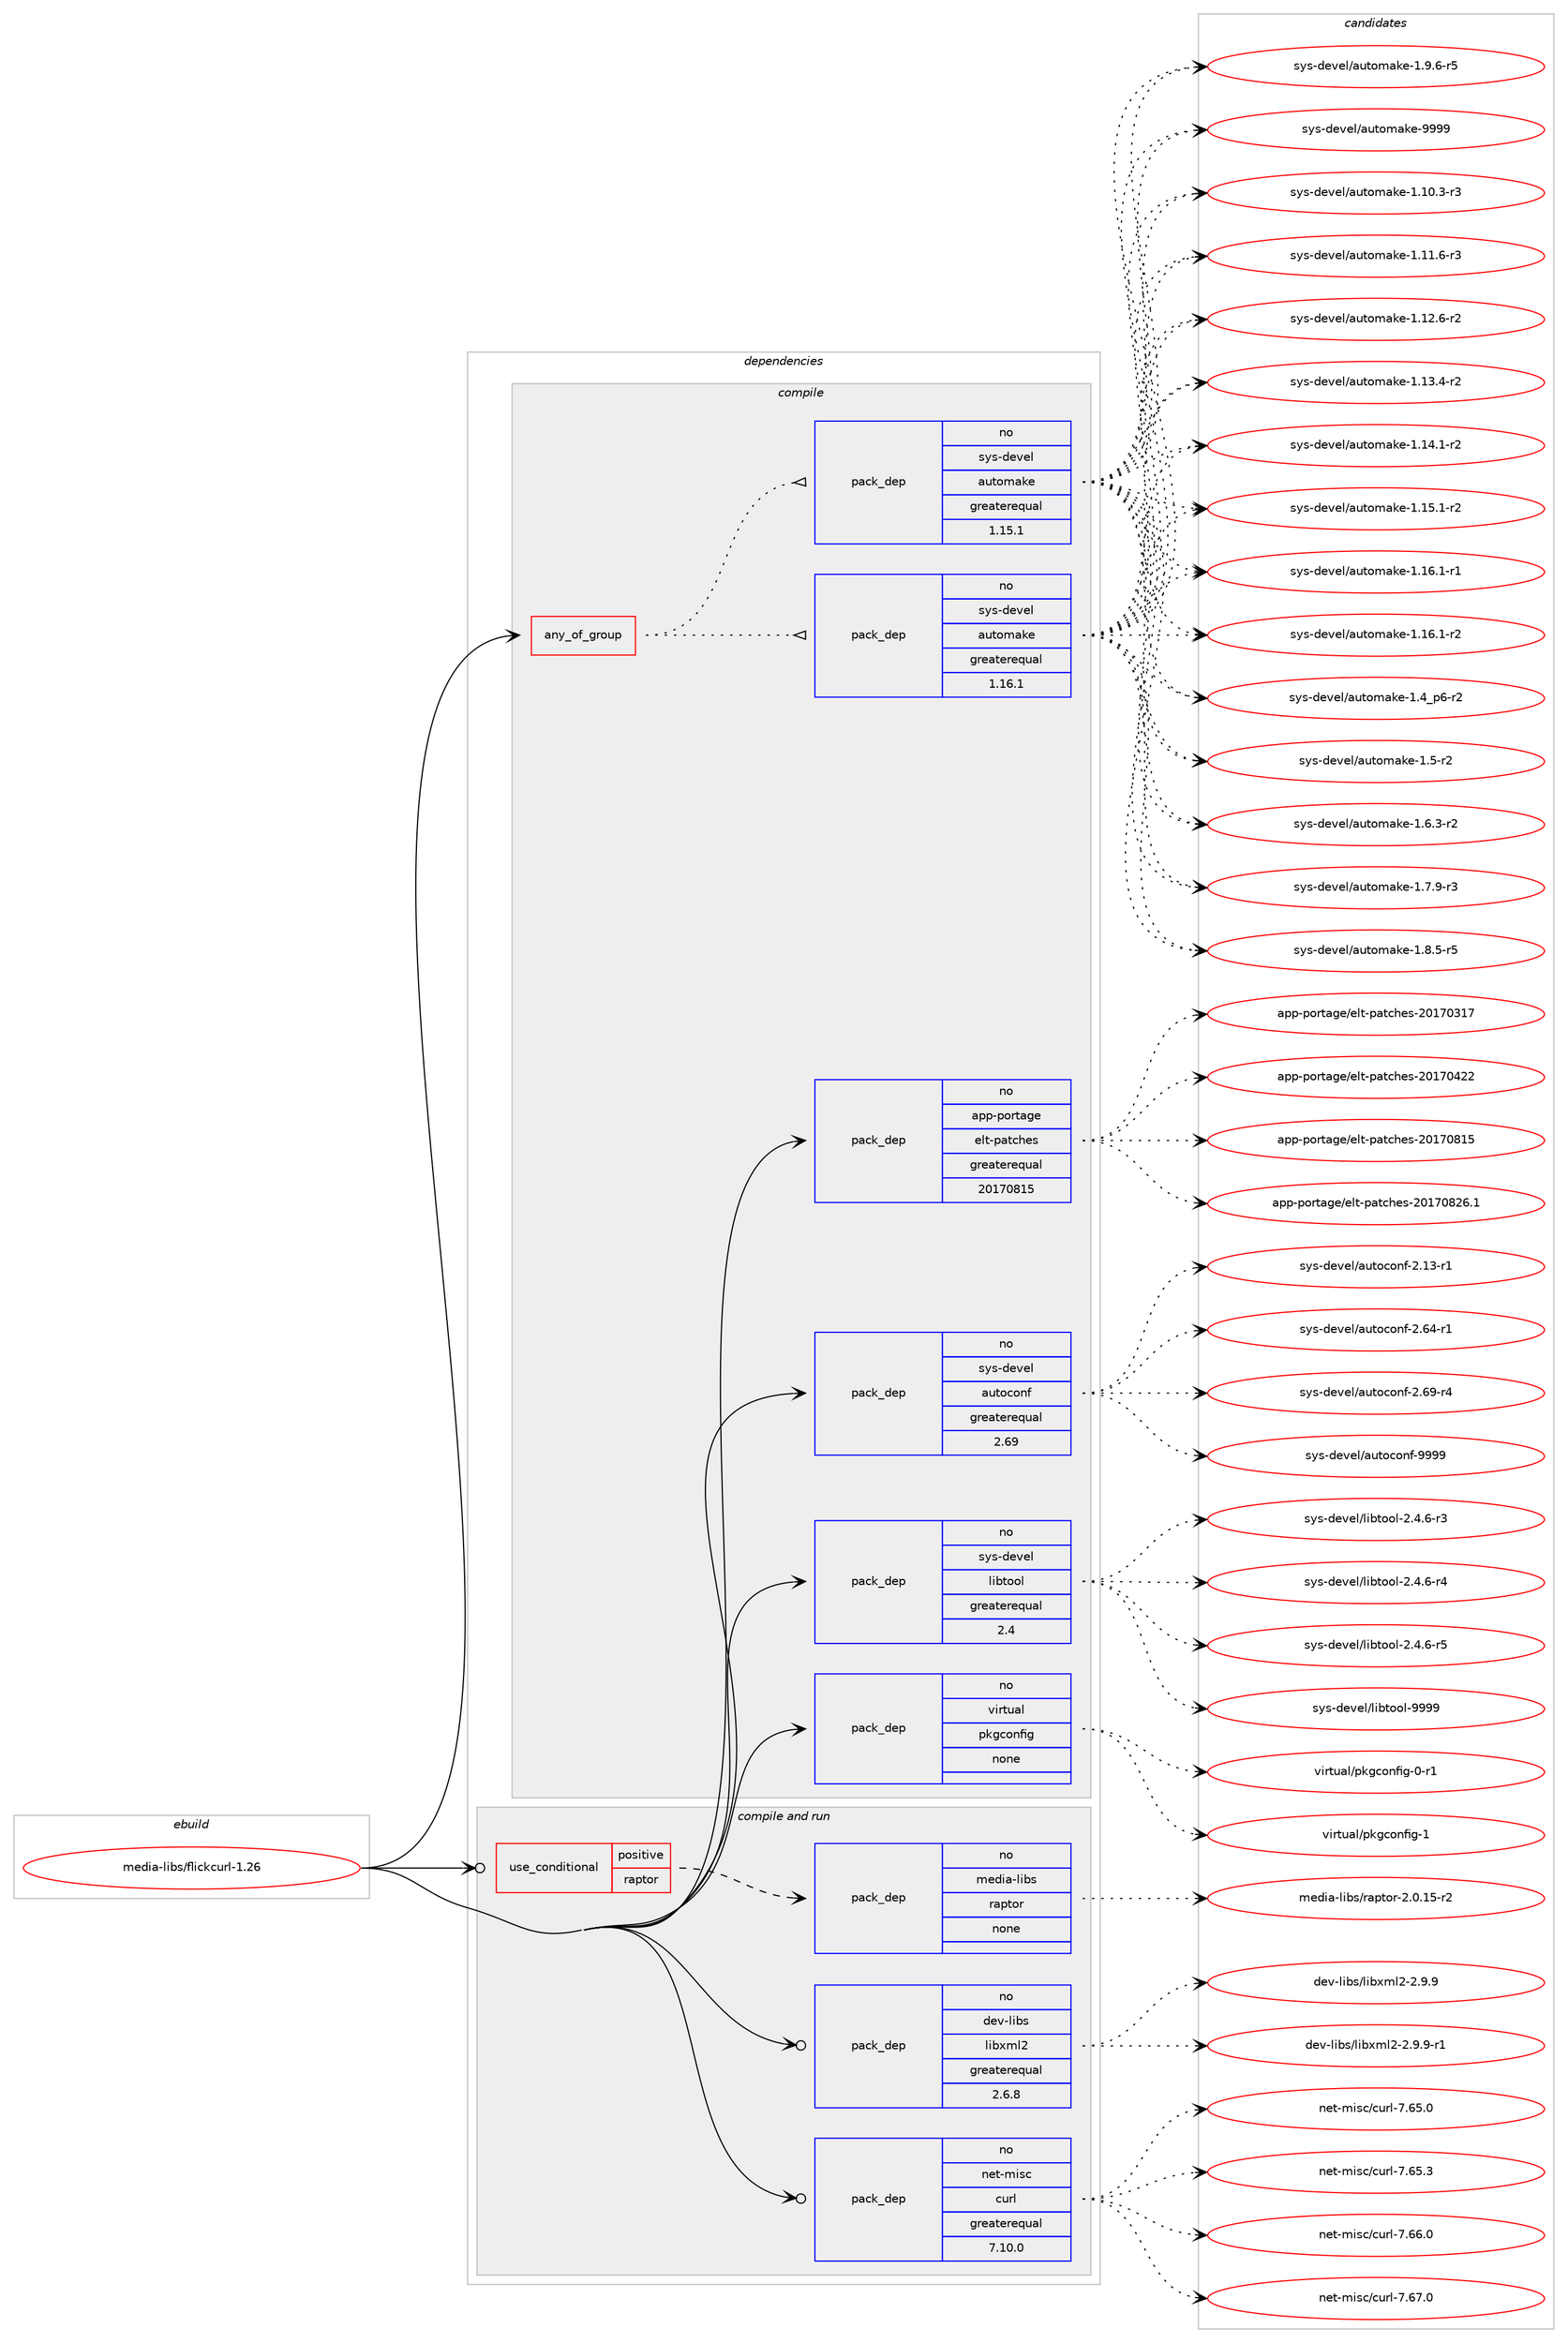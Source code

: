 digraph prolog {

# *************
# Graph options
# *************

newrank=true;
concentrate=true;
compound=true;
graph [rankdir=LR,fontname=Helvetica,fontsize=10,ranksep=1.5];#, ranksep=2.5, nodesep=0.2];
edge  [arrowhead=vee];
node  [fontname=Helvetica,fontsize=10];

# **********
# The ebuild
# **********

subgraph cluster_leftcol {
color=gray;
rank=same;
label=<<i>ebuild</i>>;
id [label="media-libs/flickcurl-1.26", color=red, width=4, href="../media-libs/flickcurl-1.26.svg"];
}

# ****************
# The dependencies
# ****************

subgraph cluster_midcol {
color=gray;
label=<<i>dependencies</i>>;
subgraph cluster_compile {
fillcolor="#eeeeee";
style=filled;
label=<<i>compile</i>>;
subgraph any13197 {
dependency785020 [label=<<TABLE BORDER="0" CELLBORDER="1" CELLSPACING="0" CELLPADDING="4"><TR><TD CELLPADDING="10">any_of_group</TD></TR></TABLE>>, shape=none, color=red];subgraph pack580530 {
dependency785021 [label=<<TABLE BORDER="0" CELLBORDER="1" CELLSPACING="0" CELLPADDING="4" WIDTH="220"><TR><TD ROWSPAN="6" CELLPADDING="30">pack_dep</TD></TR><TR><TD WIDTH="110">no</TD></TR><TR><TD>sys-devel</TD></TR><TR><TD>automake</TD></TR><TR><TD>greaterequal</TD></TR><TR><TD>1.16.1</TD></TR></TABLE>>, shape=none, color=blue];
}
dependency785020:e -> dependency785021:w [weight=20,style="dotted",arrowhead="oinv"];
subgraph pack580531 {
dependency785022 [label=<<TABLE BORDER="0" CELLBORDER="1" CELLSPACING="0" CELLPADDING="4" WIDTH="220"><TR><TD ROWSPAN="6" CELLPADDING="30">pack_dep</TD></TR><TR><TD WIDTH="110">no</TD></TR><TR><TD>sys-devel</TD></TR><TR><TD>automake</TD></TR><TR><TD>greaterequal</TD></TR><TR><TD>1.15.1</TD></TR></TABLE>>, shape=none, color=blue];
}
dependency785020:e -> dependency785022:w [weight=20,style="dotted",arrowhead="oinv"];
}
id:e -> dependency785020:w [weight=20,style="solid",arrowhead="vee"];
subgraph pack580532 {
dependency785023 [label=<<TABLE BORDER="0" CELLBORDER="1" CELLSPACING="0" CELLPADDING="4" WIDTH="220"><TR><TD ROWSPAN="6" CELLPADDING="30">pack_dep</TD></TR><TR><TD WIDTH="110">no</TD></TR><TR><TD>app-portage</TD></TR><TR><TD>elt-patches</TD></TR><TR><TD>greaterequal</TD></TR><TR><TD>20170815</TD></TR></TABLE>>, shape=none, color=blue];
}
id:e -> dependency785023:w [weight=20,style="solid",arrowhead="vee"];
subgraph pack580533 {
dependency785024 [label=<<TABLE BORDER="0" CELLBORDER="1" CELLSPACING="0" CELLPADDING="4" WIDTH="220"><TR><TD ROWSPAN="6" CELLPADDING="30">pack_dep</TD></TR><TR><TD WIDTH="110">no</TD></TR><TR><TD>sys-devel</TD></TR><TR><TD>autoconf</TD></TR><TR><TD>greaterequal</TD></TR><TR><TD>2.69</TD></TR></TABLE>>, shape=none, color=blue];
}
id:e -> dependency785024:w [weight=20,style="solid",arrowhead="vee"];
subgraph pack580534 {
dependency785025 [label=<<TABLE BORDER="0" CELLBORDER="1" CELLSPACING="0" CELLPADDING="4" WIDTH="220"><TR><TD ROWSPAN="6" CELLPADDING="30">pack_dep</TD></TR><TR><TD WIDTH="110">no</TD></TR><TR><TD>sys-devel</TD></TR><TR><TD>libtool</TD></TR><TR><TD>greaterequal</TD></TR><TR><TD>2.4</TD></TR></TABLE>>, shape=none, color=blue];
}
id:e -> dependency785025:w [weight=20,style="solid",arrowhead="vee"];
subgraph pack580535 {
dependency785026 [label=<<TABLE BORDER="0" CELLBORDER="1" CELLSPACING="0" CELLPADDING="4" WIDTH="220"><TR><TD ROWSPAN="6" CELLPADDING="30">pack_dep</TD></TR><TR><TD WIDTH="110">no</TD></TR><TR><TD>virtual</TD></TR><TR><TD>pkgconfig</TD></TR><TR><TD>none</TD></TR><TR><TD></TD></TR></TABLE>>, shape=none, color=blue];
}
id:e -> dependency785026:w [weight=20,style="solid",arrowhead="vee"];
}
subgraph cluster_compileandrun {
fillcolor="#eeeeee";
style=filled;
label=<<i>compile and run</i>>;
subgraph cond190872 {
dependency785027 [label=<<TABLE BORDER="0" CELLBORDER="1" CELLSPACING="0" CELLPADDING="4"><TR><TD ROWSPAN="3" CELLPADDING="10">use_conditional</TD></TR><TR><TD>positive</TD></TR><TR><TD>raptor</TD></TR></TABLE>>, shape=none, color=red];
subgraph pack580536 {
dependency785028 [label=<<TABLE BORDER="0" CELLBORDER="1" CELLSPACING="0" CELLPADDING="4" WIDTH="220"><TR><TD ROWSPAN="6" CELLPADDING="30">pack_dep</TD></TR><TR><TD WIDTH="110">no</TD></TR><TR><TD>media-libs</TD></TR><TR><TD>raptor</TD></TR><TR><TD>none</TD></TR><TR><TD></TD></TR></TABLE>>, shape=none, color=blue];
}
dependency785027:e -> dependency785028:w [weight=20,style="dashed",arrowhead="vee"];
}
id:e -> dependency785027:w [weight=20,style="solid",arrowhead="odotvee"];
subgraph pack580537 {
dependency785029 [label=<<TABLE BORDER="0" CELLBORDER="1" CELLSPACING="0" CELLPADDING="4" WIDTH="220"><TR><TD ROWSPAN="6" CELLPADDING="30">pack_dep</TD></TR><TR><TD WIDTH="110">no</TD></TR><TR><TD>dev-libs</TD></TR><TR><TD>libxml2</TD></TR><TR><TD>greaterequal</TD></TR><TR><TD>2.6.8</TD></TR></TABLE>>, shape=none, color=blue];
}
id:e -> dependency785029:w [weight=20,style="solid",arrowhead="odotvee"];
subgraph pack580538 {
dependency785030 [label=<<TABLE BORDER="0" CELLBORDER="1" CELLSPACING="0" CELLPADDING="4" WIDTH="220"><TR><TD ROWSPAN="6" CELLPADDING="30">pack_dep</TD></TR><TR><TD WIDTH="110">no</TD></TR><TR><TD>net-misc</TD></TR><TR><TD>curl</TD></TR><TR><TD>greaterequal</TD></TR><TR><TD>7.10.0</TD></TR></TABLE>>, shape=none, color=blue];
}
id:e -> dependency785030:w [weight=20,style="solid",arrowhead="odotvee"];
}
subgraph cluster_run {
fillcolor="#eeeeee";
style=filled;
label=<<i>run</i>>;
}
}

# **************
# The candidates
# **************

subgraph cluster_choices {
rank=same;
color=gray;
label=<<i>candidates</i>>;

subgraph choice580530 {
color=black;
nodesep=1;
choice11512111545100101118101108479711711611110997107101454946494846514511451 [label="sys-devel/automake-1.10.3-r3", color=red, width=4,href="../sys-devel/automake-1.10.3-r3.svg"];
choice11512111545100101118101108479711711611110997107101454946494946544511451 [label="sys-devel/automake-1.11.6-r3", color=red, width=4,href="../sys-devel/automake-1.11.6-r3.svg"];
choice11512111545100101118101108479711711611110997107101454946495046544511450 [label="sys-devel/automake-1.12.6-r2", color=red, width=4,href="../sys-devel/automake-1.12.6-r2.svg"];
choice11512111545100101118101108479711711611110997107101454946495146524511450 [label="sys-devel/automake-1.13.4-r2", color=red, width=4,href="../sys-devel/automake-1.13.4-r2.svg"];
choice11512111545100101118101108479711711611110997107101454946495246494511450 [label="sys-devel/automake-1.14.1-r2", color=red, width=4,href="../sys-devel/automake-1.14.1-r2.svg"];
choice11512111545100101118101108479711711611110997107101454946495346494511450 [label="sys-devel/automake-1.15.1-r2", color=red, width=4,href="../sys-devel/automake-1.15.1-r2.svg"];
choice11512111545100101118101108479711711611110997107101454946495446494511449 [label="sys-devel/automake-1.16.1-r1", color=red, width=4,href="../sys-devel/automake-1.16.1-r1.svg"];
choice11512111545100101118101108479711711611110997107101454946495446494511450 [label="sys-devel/automake-1.16.1-r2", color=red, width=4,href="../sys-devel/automake-1.16.1-r2.svg"];
choice115121115451001011181011084797117116111109971071014549465295112544511450 [label="sys-devel/automake-1.4_p6-r2", color=red, width=4,href="../sys-devel/automake-1.4_p6-r2.svg"];
choice11512111545100101118101108479711711611110997107101454946534511450 [label="sys-devel/automake-1.5-r2", color=red, width=4,href="../sys-devel/automake-1.5-r2.svg"];
choice115121115451001011181011084797117116111109971071014549465446514511450 [label="sys-devel/automake-1.6.3-r2", color=red, width=4,href="../sys-devel/automake-1.6.3-r2.svg"];
choice115121115451001011181011084797117116111109971071014549465546574511451 [label="sys-devel/automake-1.7.9-r3", color=red, width=4,href="../sys-devel/automake-1.7.9-r3.svg"];
choice115121115451001011181011084797117116111109971071014549465646534511453 [label="sys-devel/automake-1.8.5-r5", color=red, width=4,href="../sys-devel/automake-1.8.5-r5.svg"];
choice115121115451001011181011084797117116111109971071014549465746544511453 [label="sys-devel/automake-1.9.6-r5", color=red, width=4,href="../sys-devel/automake-1.9.6-r5.svg"];
choice115121115451001011181011084797117116111109971071014557575757 [label="sys-devel/automake-9999", color=red, width=4,href="../sys-devel/automake-9999.svg"];
dependency785021:e -> choice11512111545100101118101108479711711611110997107101454946494846514511451:w [style=dotted,weight="100"];
dependency785021:e -> choice11512111545100101118101108479711711611110997107101454946494946544511451:w [style=dotted,weight="100"];
dependency785021:e -> choice11512111545100101118101108479711711611110997107101454946495046544511450:w [style=dotted,weight="100"];
dependency785021:e -> choice11512111545100101118101108479711711611110997107101454946495146524511450:w [style=dotted,weight="100"];
dependency785021:e -> choice11512111545100101118101108479711711611110997107101454946495246494511450:w [style=dotted,weight="100"];
dependency785021:e -> choice11512111545100101118101108479711711611110997107101454946495346494511450:w [style=dotted,weight="100"];
dependency785021:e -> choice11512111545100101118101108479711711611110997107101454946495446494511449:w [style=dotted,weight="100"];
dependency785021:e -> choice11512111545100101118101108479711711611110997107101454946495446494511450:w [style=dotted,weight="100"];
dependency785021:e -> choice115121115451001011181011084797117116111109971071014549465295112544511450:w [style=dotted,weight="100"];
dependency785021:e -> choice11512111545100101118101108479711711611110997107101454946534511450:w [style=dotted,weight="100"];
dependency785021:e -> choice115121115451001011181011084797117116111109971071014549465446514511450:w [style=dotted,weight="100"];
dependency785021:e -> choice115121115451001011181011084797117116111109971071014549465546574511451:w [style=dotted,weight="100"];
dependency785021:e -> choice115121115451001011181011084797117116111109971071014549465646534511453:w [style=dotted,weight="100"];
dependency785021:e -> choice115121115451001011181011084797117116111109971071014549465746544511453:w [style=dotted,weight="100"];
dependency785021:e -> choice115121115451001011181011084797117116111109971071014557575757:w [style=dotted,weight="100"];
}
subgraph choice580531 {
color=black;
nodesep=1;
choice11512111545100101118101108479711711611110997107101454946494846514511451 [label="sys-devel/automake-1.10.3-r3", color=red, width=4,href="../sys-devel/automake-1.10.3-r3.svg"];
choice11512111545100101118101108479711711611110997107101454946494946544511451 [label="sys-devel/automake-1.11.6-r3", color=red, width=4,href="../sys-devel/automake-1.11.6-r3.svg"];
choice11512111545100101118101108479711711611110997107101454946495046544511450 [label="sys-devel/automake-1.12.6-r2", color=red, width=4,href="../sys-devel/automake-1.12.6-r2.svg"];
choice11512111545100101118101108479711711611110997107101454946495146524511450 [label="sys-devel/automake-1.13.4-r2", color=red, width=4,href="../sys-devel/automake-1.13.4-r2.svg"];
choice11512111545100101118101108479711711611110997107101454946495246494511450 [label="sys-devel/automake-1.14.1-r2", color=red, width=4,href="../sys-devel/automake-1.14.1-r2.svg"];
choice11512111545100101118101108479711711611110997107101454946495346494511450 [label="sys-devel/automake-1.15.1-r2", color=red, width=4,href="../sys-devel/automake-1.15.1-r2.svg"];
choice11512111545100101118101108479711711611110997107101454946495446494511449 [label="sys-devel/automake-1.16.1-r1", color=red, width=4,href="../sys-devel/automake-1.16.1-r1.svg"];
choice11512111545100101118101108479711711611110997107101454946495446494511450 [label="sys-devel/automake-1.16.1-r2", color=red, width=4,href="../sys-devel/automake-1.16.1-r2.svg"];
choice115121115451001011181011084797117116111109971071014549465295112544511450 [label="sys-devel/automake-1.4_p6-r2", color=red, width=4,href="../sys-devel/automake-1.4_p6-r2.svg"];
choice11512111545100101118101108479711711611110997107101454946534511450 [label="sys-devel/automake-1.5-r2", color=red, width=4,href="../sys-devel/automake-1.5-r2.svg"];
choice115121115451001011181011084797117116111109971071014549465446514511450 [label="sys-devel/automake-1.6.3-r2", color=red, width=4,href="../sys-devel/automake-1.6.3-r2.svg"];
choice115121115451001011181011084797117116111109971071014549465546574511451 [label="sys-devel/automake-1.7.9-r3", color=red, width=4,href="../sys-devel/automake-1.7.9-r3.svg"];
choice115121115451001011181011084797117116111109971071014549465646534511453 [label="sys-devel/automake-1.8.5-r5", color=red, width=4,href="../sys-devel/automake-1.8.5-r5.svg"];
choice115121115451001011181011084797117116111109971071014549465746544511453 [label="sys-devel/automake-1.9.6-r5", color=red, width=4,href="../sys-devel/automake-1.9.6-r5.svg"];
choice115121115451001011181011084797117116111109971071014557575757 [label="sys-devel/automake-9999", color=red, width=4,href="../sys-devel/automake-9999.svg"];
dependency785022:e -> choice11512111545100101118101108479711711611110997107101454946494846514511451:w [style=dotted,weight="100"];
dependency785022:e -> choice11512111545100101118101108479711711611110997107101454946494946544511451:w [style=dotted,weight="100"];
dependency785022:e -> choice11512111545100101118101108479711711611110997107101454946495046544511450:w [style=dotted,weight="100"];
dependency785022:e -> choice11512111545100101118101108479711711611110997107101454946495146524511450:w [style=dotted,weight="100"];
dependency785022:e -> choice11512111545100101118101108479711711611110997107101454946495246494511450:w [style=dotted,weight="100"];
dependency785022:e -> choice11512111545100101118101108479711711611110997107101454946495346494511450:w [style=dotted,weight="100"];
dependency785022:e -> choice11512111545100101118101108479711711611110997107101454946495446494511449:w [style=dotted,weight="100"];
dependency785022:e -> choice11512111545100101118101108479711711611110997107101454946495446494511450:w [style=dotted,weight="100"];
dependency785022:e -> choice115121115451001011181011084797117116111109971071014549465295112544511450:w [style=dotted,weight="100"];
dependency785022:e -> choice11512111545100101118101108479711711611110997107101454946534511450:w [style=dotted,weight="100"];
dependency785022:e -> choice115121115451001011181011084797117116111109971071014549465446514511450:w [style=dotted,weight="100"];
dependency785022:e -> choice115121115451001011181011084797117116111109971071014549465546574511451:w [style=dotted,weight="100"];
dependency785022:e -> choice115121115451001011181011084797117116111109971071014549465646534511453:w [style=dotted,weight="100"];
dependency785022:e -> choice115121115451001011181011084797117116111109971071014549465746544511453:w [style=dotted,weight="100"];
dependency785022:e -> choice115121115451001011181011084797117116111109971071014557575757:w [style=dotted,weight="100"];
}
subgraph choice580532 {
color=black;
nodesep=1;
choice97112112451121111141169710310147101108116451129711699104101115455048495548514955 [label="app-portage/elt-patches-20170317", color=red, width=4,href="../app-portage/elt-patches-20170317.svg"];
choice97112112451121111141169710310147101108116451129711699104101115455048495548525050 [label="app-portage/elt-patches-20170422", color=red, width=4,href="../app-portage/elt-patches-20170422.svg"];
choice97112112451121111141169710310147101108116451129711699104101115455048495548564953 [label="app-portage/elt-patches-20170815", color=red, width=4,href="../app-portage/elt-patches-20170815.svg"];
choice971121124511211111411697103101471011081164511297116991041011154550484955485650544649 [label="app-portage/elt-patches-20170826.1", color=red, width=4,href="../app-portage/elt-patches-20170826.1.svg"];
dependency785023:e -> choice97112112451121111141169710310147101108116451129711699104101115455048495548514955:w [style=dotted,weight="100"];
dependency785023:e -> choice97112112451121111141169710310147101108116451129711699104101115455048495548525050:w [style=dotted,weight="100"];
dependency785023:e -> choice97112112451121111141169710310147101108116451129711699104101115455048495548564953:w [style=dotted,weight="100"];
dependency785023:e -> choice971121124511211111411697103101471011081164511297116991041011154550484955485650544649:w [style=dotted,weight="100"];
}
subgraph choice580533 {
color=black;
nodesep=1;
choice1151211154510010111810110847971171161119911111010245504649514511449 [label="sys-devel/autoconf-2.13-r1", color=red, width=4,href="../sys-devel/autoconf-2.13-r1.svg"];
choice1151211154510010111810110847971171161119911111010245504654524511449 [label="sys-devel/autoconf-2.64-r1", color=red, width=4,href="../sys-devel/autoconf-2.64-r1.svg"];
choice1151211154510010111810110847971171161119911111010245504654574511452 [label="sys-devel/autoconf-2.69-r4", color=red, width=4,href="../sys-devel/autoconf-2.69-r4.svg"];
choice115121115451001011181011084797117116111991111101024557575757 [label="sys-devel/autoconf-9999", color=red, width=4,href="../sys-devel/autoconf-9999.svg"];
dependency785024:e -> choice1151211154510010111810110847971171161119911111010245504649514511449:w [style=dotted,weight="100"];
dependency785024:e -> choice1151211154510010111810110847971171161119911111010245504654524511449:w [style=dotted,weight="100"];
dependency785024:e -> choice1151211154510010111810110847971171161119911111010245504654574511452:w [style=dotted,weight="100"];
dependency785024:e -> choice115121115451001011181011084797117116111991111101024557575757:w [style=dotted,weight="100"];
}
subgraph choice580534 {
color=black;
nodesep=1;
choice1151211154510010111810110847108105981161111111084550465246544511451 [label="sys-devel/libtool-2.4.6-r3", color=red, width=4,href="../sys-devel/libtool-2.4.6-r3.svg"];
choice1151211154510010111810110847108105981161111111084550465246544511452 [label="sys-devel/libtool-2.4.6-r4", color=red, width=4,href="../sys-devel/libtool-2.4.6-r4.svg"];
choice1151211154510010111810110847108105981161111111084550465246544511453 [label="sys-devel/libtool-2.4.6-r5", color=red, width=4,href="../sys-devel/libtool-2.4.6-r5.svg"];
choice1151211154510010111810110847108105981161111111084557575757 [label="sys-devel/libtool-9999", color=red, width=4,href="../sys-devel/libtool-9999.svg"];
dependency785025:e -> choice1151211154510010111810110847108105981161111111084550465246544511451:w [style=dotted,weight="100"];
dependency785025:e -> choice1151211154510010111810110847108105981161111111084550465246544511452:w [style=dotted,weight="100"];
dependency785025:e -> choice1151211154510010111810110847108105981161111111084550465246544511453:w [style=dotted,weight="100"];
dependency785025:e -> choice1151211154510010111810110847108105981161111111084557575757:w [style=dotted,weight="100"];
}
subgraph choice580535 {
color=black;
nodesep=1;
choice11810511411611797108471121071039911111010210510345484511449 [label="virtual/pkgconfig-0-r1", color=red, width=4,href="../virtual/pkgconfig-0-r1.svg"];
choice1181051141161179710847112107103991111101021051034549 [label="virtual/pkgconfig-1", color=red, width=4,href="../virtual/pkgconfig-1.svg"];
dependency785026:e -> choice11810511411611797108471121071039911111010210510345484511449:w [style=dotted,weight="100"];
dependency785026:e -> choice1181051141161179710847112107103991111101021051034549:w [style=dotted,weight="100"];
}
subgraph choice580536 {
color=black;
nodesep=1;
choice1091011001059745108105981154711497112116111114455046484649534511450 [label="media-libs/raptor-2.0.15-r2", color=red, width=4,href="../media-libs/raptor-2.0.15-r2.svg"];
dependency785028:e -> choice1091011001059745108105981154711497112116111114455046484649534511450:w [style=dotted,weight="100"];
}
subgraph choice580537 {
color=black;
nodesep=1;
choice1001011184510810598115471081059812010910850455046574657 [label="dev-libs/libxml2-2.9.9", color=red, width=4,href="../dev-libs/libxml2-2.9.9.svg"];
choice10010111845108105981154710810598120109108504550465746574511449 [label="dev-libs/libxml2-2.9.9-r1", color=red, width=4,href="../dev-libs/libxml2-2.9.9-r1.svg"];
dependency785029:e -> choice1001011184510810598115471081059812010910850455046574657:w [style=dotted,weight="100"];
dependency785029:e -> choice10010111845108105981154710810598120109108504550465746574511449:w [style=dotted,weight="100"];
}
subgraph choice580538 {
color=black;
nodesep=1;
choice1101011164510910511599479911711410845554654534648 [label="net-misc/curl-7.65.0", color=red, width=4,href="../net-misc/curl-7.65.0.svg"];
choice1101011164510910511599479911711410845554654534651 [label="net-misc/curl-7.65.3", color=red, width=4,href="../net-misc/curl-7.65.3.svg"];
choice1101011164510910511599479911711410845554654544648 [label="net-misc/curl-7.66.0", color=red, width=4,href="../net-misc/curl-7.66.0.svg"];
choice1101011164510910511599479911711410845554654554648 [label="net-misc/curl-7.67.0", color=red, width=4,href="../net-misc/curl-7.67.0.svg"];
dependency785030:e -> choice1101011164510910511599479911711410845554654534648:w [style=dotted,weight="100"];
dependency785030:e -> choice1101011164510910511599479911711410845554654534651:w [style=dotted,weight="100"];
dependency785030:e -> choice1101011164510910511599479911711410845554654544648:w [style=dotted,weight="100"];
dependency785030:e -> choice1101011164510910511599479911711410845554654554648:w [style=dotted,weight="100"];
}
}

}
